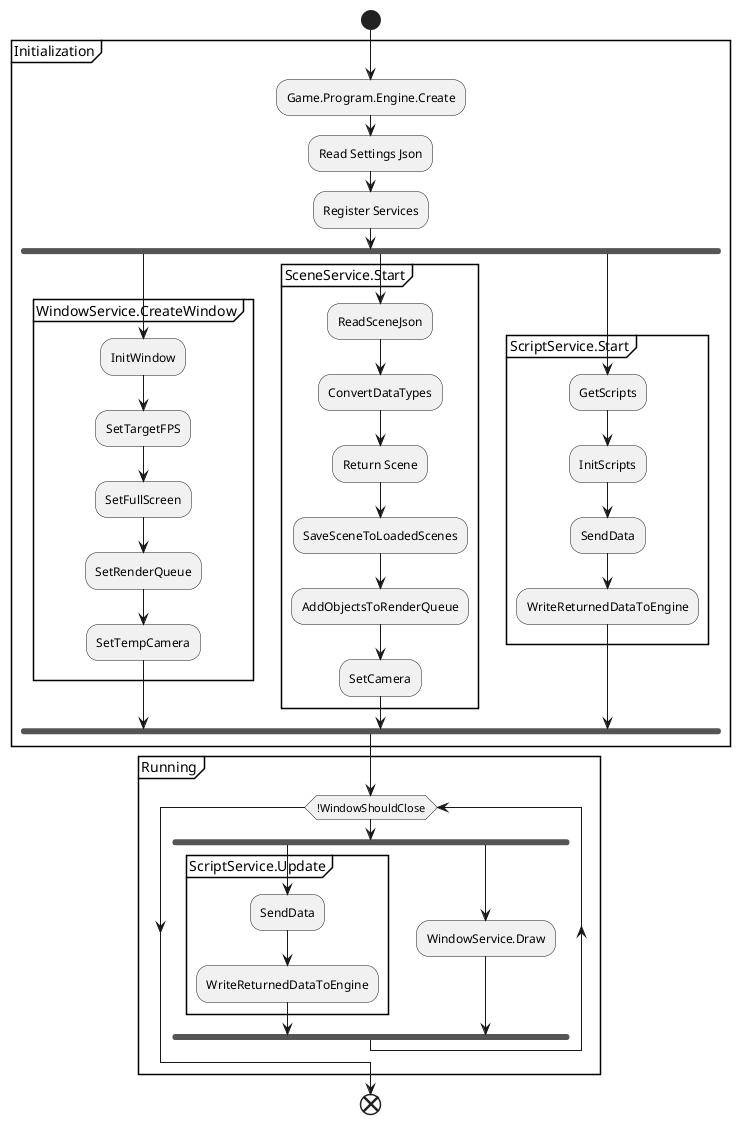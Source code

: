 ﻿@startuml
'https://plantuml.com/activity-diagram-beta

start
partition Initialization {

:Game.Program.Engine.Create;
:Read Settings Json;
:Register Services;
fork
    partition WindowService.CreateWindow{
        :InitWindow;
        :SetTargetFPS;
        :SetFullScreen;
        :SetRenderQueue;
        :SetTempCamera;
    }
    
fork again
    partition SceneService.Start{
        :ReadSceneJson;
        :ConvertDataTypes;
        :Return Scene;
        :SaveSceneToLoadedScenes;
        :AddObjectsToRenderQueue;
        :SetCamera;
    }
    
fork again
    partition ScriptService.Start{
        :GetScripts;
        :InitScripts;
        :SendData;
        :WriteReturnedDataToEngine;
    }
end fork   
}
partition Running{
    while (!WindowShouldClose)
        fork
            partition ScriptService.Update{
                :SendData;
                :WriteReturnedDataToEngine;
            }
        fork again
            :WindowService.Draw;
        end fork   
    endwhile
}  
    
    
end

@enduml
